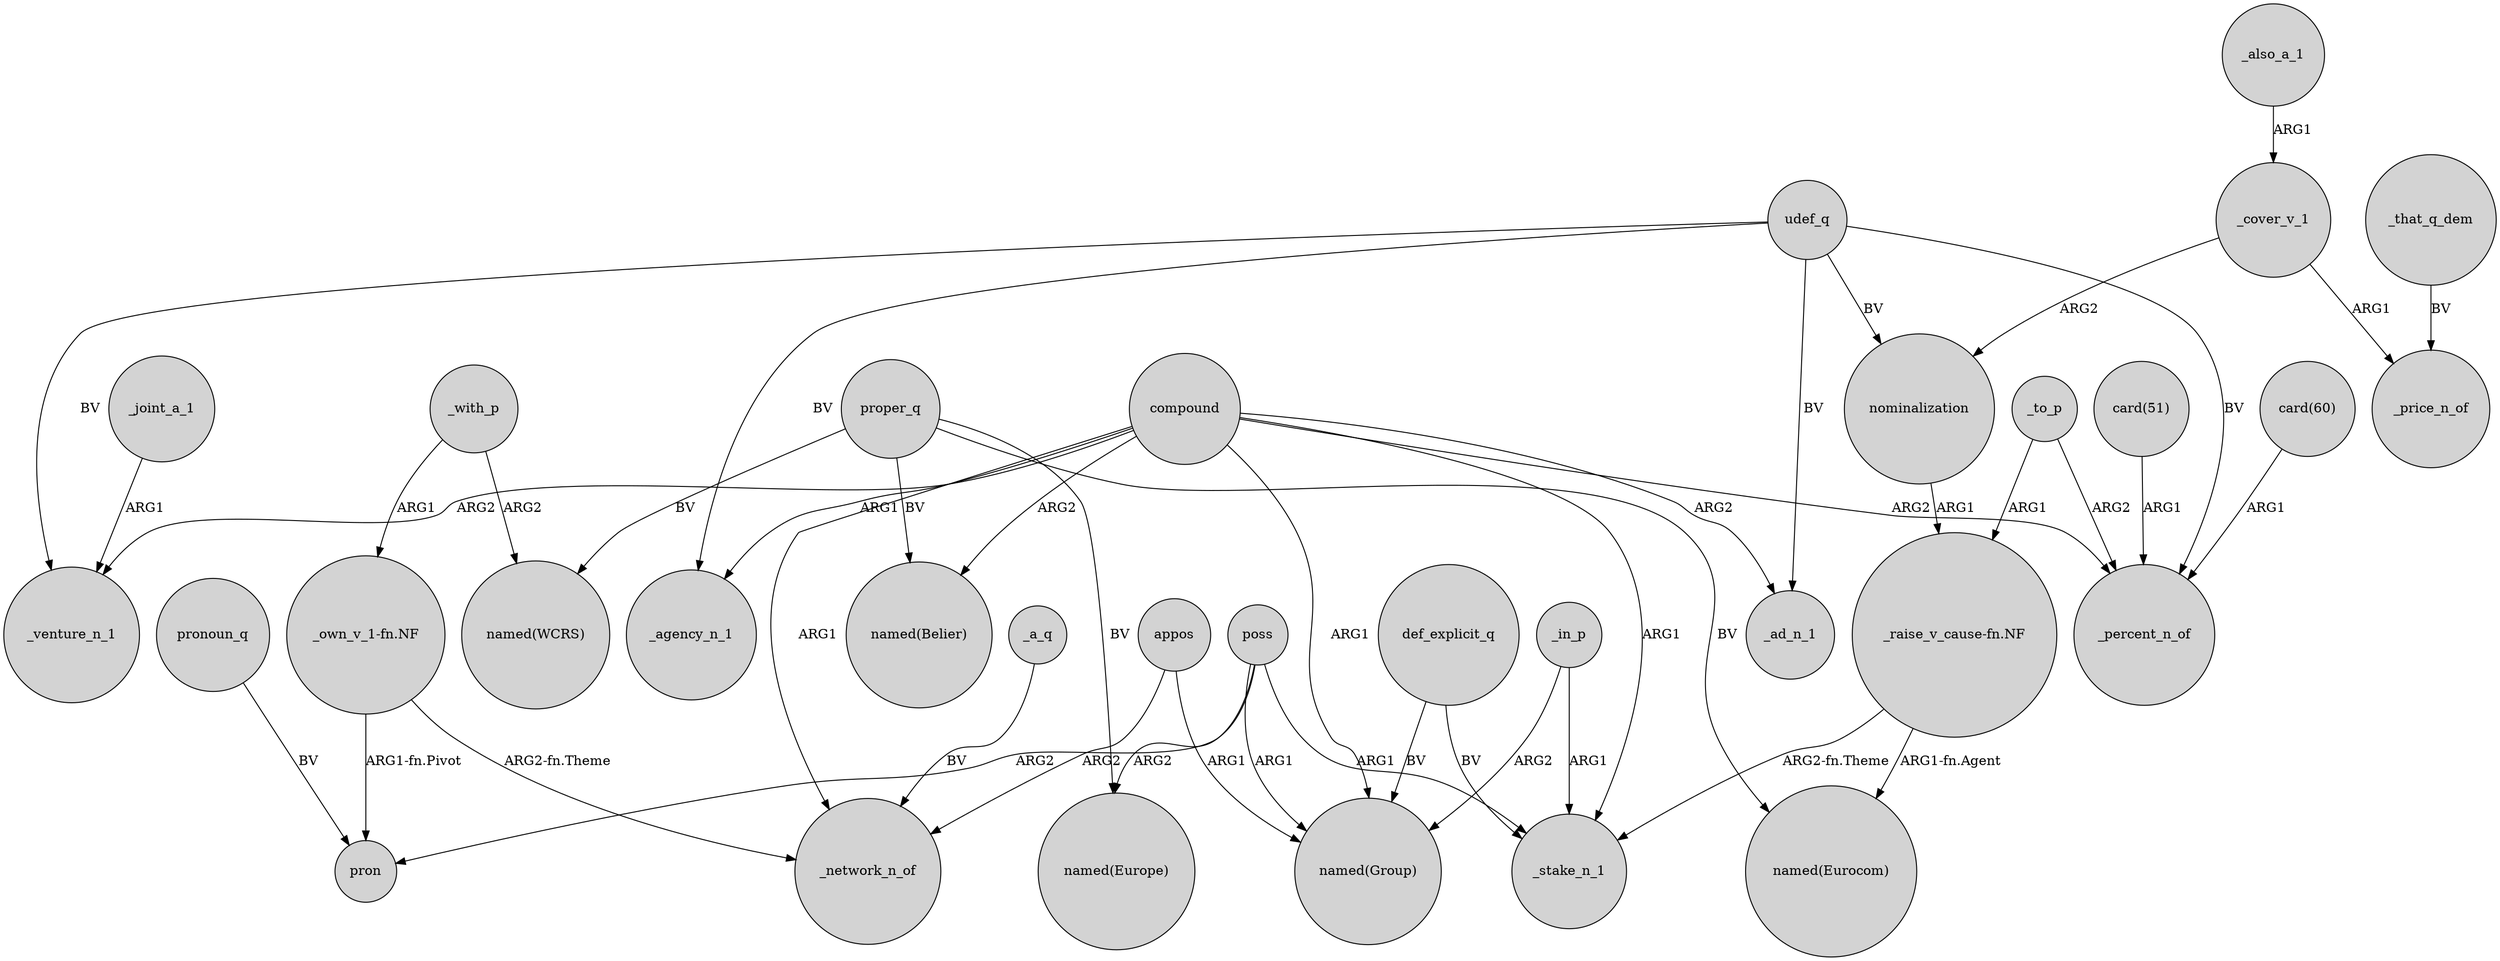 digraph {
	node [shape=circle style=filled]
	_joint_a_1 -> _venture_n_1 [label=ARG1]
	compound -> _venture_n_1 [label=ARG2]
	"_raise_v_cause-fn.NF" -> _stake_n_1 [label="ARG2-fn.Theme"]
	_that_q_dem -> _price_n_of [label=BV]
	compound -> _agency_n_1 [label=ARG1]
	compound -> _ad_n_1 [label=ARG2]
	poss -> pron [label=ARG2]
	"card(60)" -> _percent_n_of [label=ARG1]
	"card(51)" -> _percent_n_of [label=ARG1]
	proper_q -> "named(Eurocom)" [label=BV]
	poss -> "named(Europe)" [label=ARG2]
	compound -> "named(Belier)" [label=ARG2]
	proper_q -> "named(Belier)" [label=BV]
	nominalization -> "_raise_v_cause-fn.NF" [label=ARG1]
	udef_q -> _venture_n_1 [label=BV]
	compound -> _percent_n_of [label=ARG2]
	compound -> "named(Group)" [label=ARG1]
	_a_q -> _network_n_of [label=BV]
	def_explicit_q -> "named(Group)" [label=BV]
	_in_p -> _stake_n_1 [label=ARG1]
	pronoun_q -> pron [label=BV]
	"_own_v_1-fn.NF" -> pron [label="ARG1-fn.Pivot"]
	_with_p -> "named(WCRS)" [label=ARG2]
	appos -> "named(Group)" [label=ARG1]
	poss -> _stake_n_1 [label=ARG1]
	_also_a_1 -> _cover_v_1 [label=ARG1]
	_cover_v_1 -> _price_n_of [label=ARG1]
	"_raise_v_cause-fn.NF" -> "named(Eurocom)" [label="ARG1-fn.Agent"]
	proper_q -> "named(Europe)" [label=BV]
	poss -> "named(Group)" [label=ARG1]
	"_own_v_1-fn.NF" -> _network_n_of [label="ARG2-fn.Theme"]
	_with_p -> "_own_v_1-fn.NF" [label=ARG1]
	proper_q -> "named(WCRS)" [label=BV]
	udef_q -> _ad_n_1 [label=BV]
	compound -> _stake_n_1 [label=ARG1]
	udef_q -> nominalization [label=BV]
	udef_q -> _agency_n_1 [label=BV]
	_to_p -> _percent_n_of [label=ARG2]
	_in_p -> "named(Group)" [label=ARG2]
	udef_q -> _percent_n_of [label=BV]
	compound -> _network_n_of [label=ARG1]
	_cover_v_1 -> nominalization [label=ARG2]
	appos -> _network_n_of [label=ARG2]
	def_explicit_q -> _stake_n_1 [label=BV]
	_to_p -> "_raise_v_cause-fn.NF" [label=ARG1]
}
